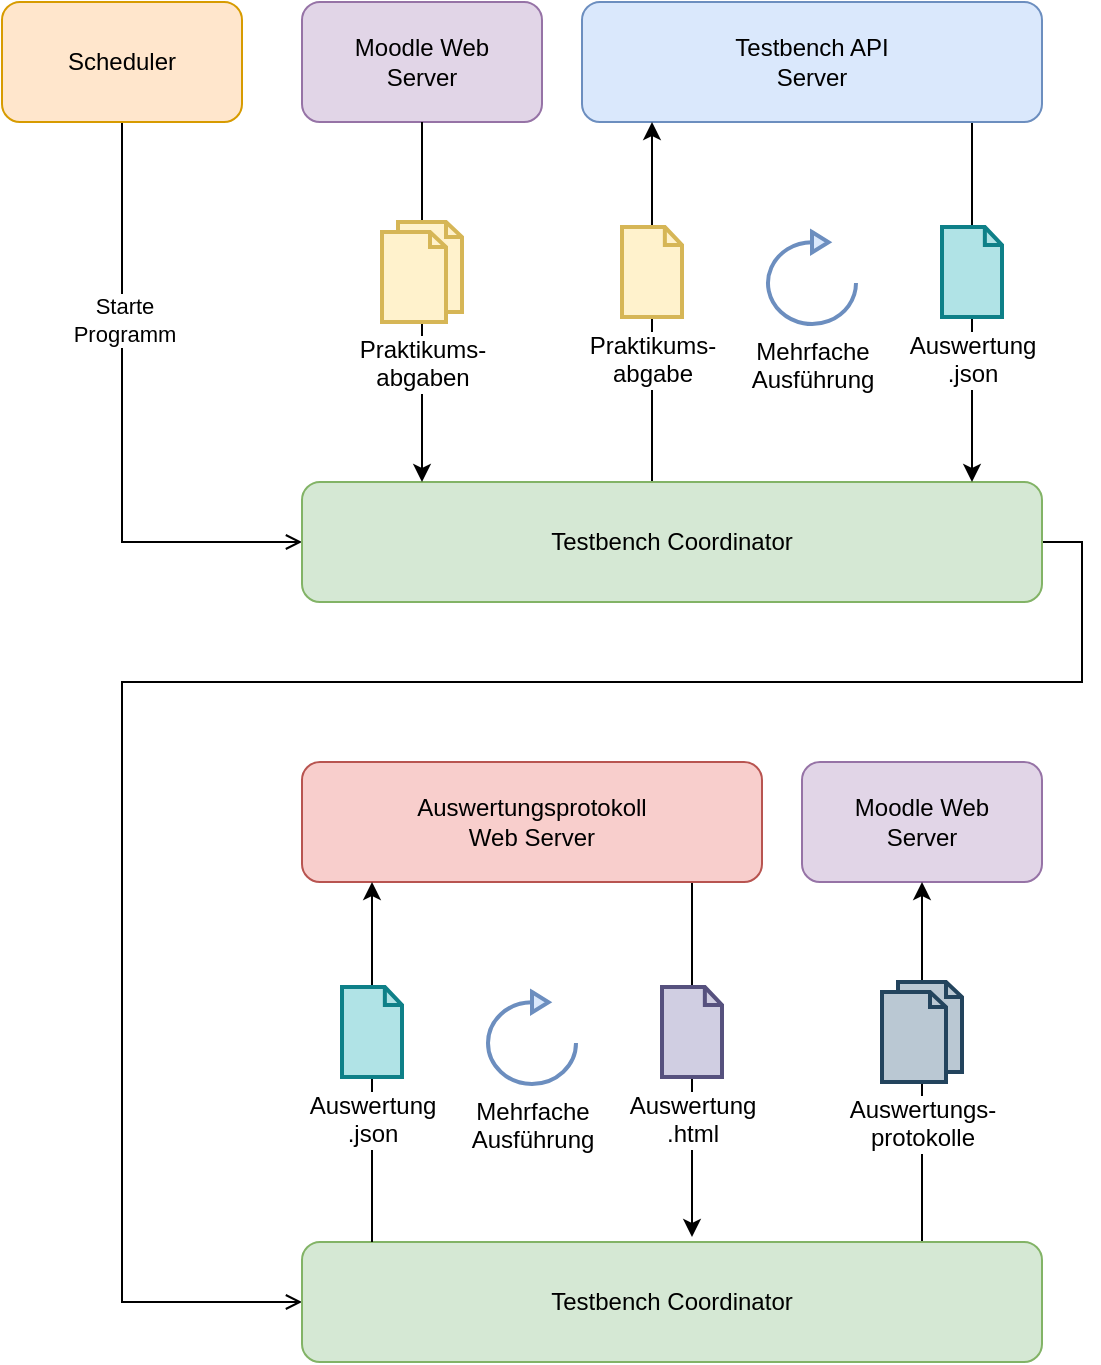 <mxfile version="14.6.13" type="device"><diagram id="10oipi11tYISPlhoy0fr" name="Seite-1"><mxGraphModel dx="1106" dy="756" grid="1" gridSize="10" guides="1" tooltips="1" connect="1" arrows="1" fold="1" page="1" pageScale="1" pageWidth="827" pageHeight="1169" math="0" shadow="0"><root><mxCell id="0"/><mxCell id="1" parent="0"/><mxCell id="zbqJUkEYw9GBBkDZthMZ-1" style="edgeStyle=orthogonalEdgeStyle;rounded=0;orthogonalLoop=1;jettySize=auto;html=1;fontColor=#000000;startArrow=none;startFill=0;endArrow=open;endFill=0;" parent="1" source="zbqJUkEYw9GBBkDZthMZ-3" target="zbqJUkEYw9GBBkDZthMZ-6" edge="1"><mxGeometry relative="1" as="geometry"><Array as="points"><mxPoint x="204" y="310"/></Array></mxGeometry></mxCell><mxCell id="zbqJUkEYw9GBBkDZthMZ-2" value="Starte&lt;br&gt;Programm" style="edgeLabel;html=1;align=center;verticalAlign=middle;resizable=0;points=[];fontColor=#000000;" parent="zbqJUkEYw9GBBkDZthMZ-1" vertex="1" connectable="0"><mxGeometry x="-0.339" y="1" relative="1" as="geometry"><mxPoint as="offset"/></mxGeometry></mxCell><mxCell id="zbqJUkEYw9GBBkDZthMZ-3" value="Scheduler" style="rounded=1;whiteSpace=wrap;html=1;fillColor=#ffe6cc;strokeColor=#d79b00;" parent="1" vertex="1"><mxGeometry x="144" y="40" width="120" height="60" as="geometry"/></mxCell><mxCell id="zbqJUkEYw9GBBkDZthMZ-4" style="edgeStyle=orthogonalEdgeStyle;rounded=0;orthogonalLoop=1;jettySize=auto;html=1;fontColor=#000000;startArrow=none;startFill=0;endArrow=none;endFill=0;" parent="1" target="zbqJUkEYw9GBBkDZthMZ-14" edge="1"><mxGeometry relative="1" as="geometry"><mxPoint x="469.0" y="280" as="sourcePoint"/><Array as="points"><mxPoint x="469" y="260"/><mxPoint x="469" y="260"/></Array></mxGeometry></mxCell><mxCell id="zbqJUkEYw9GBBkDZthMZ-5" style="edgeStyle=orthogonalEdgeStyle;rounded=0;orthogonalLoop=1;jettySize=auto;html=1;fontColor=#000000;startArrow=none;startFill=0;endArrow=open;endFill=0;exitX=1;exitY=0.5;exitDx=0;exitDy=0;" parent="1" source="zbqJUkEYw9GBBkDZthMZ-6" target="zbqJUkEYw9GBBkDZthMZ-19" edge="1"><mxGeometry relative="1" as="geometry"><Array as="points"><mxPoint x="684" y="310"/><mxPoint x="684" y="380"/><mxPoint x="204" y="380"/><mxPoint x="204" y="690"/></Array></mxGeometry></mxCell><mxCell id="zbqJUkEYw9GBBkDZthMZ-6" value="Testbench Coordinator" style="rounded=1;whiteSpace=wrap;html=1;fillColor=#d5e8d4;strokeColor=#82b366;" parent="1" vertex="1"><mxGeometry x="294" y="280" width="370" height="60" as="geometry"/></mxCell><mxCell id="zbqJUkEYw9GBBkDZthMZ-7" value="Moodle Web&lt;br&gt;Server" style="rounded=1;whiteSpace=wrap;html=1;fillColor=#e1d5e7;strokeColor=#9673a6;" parent="1" vertex="1"><mxGeometry x="294" y="40" width="120" height="60" as="geometry"/></mxCell><mxCell id="zbqJUkEYw9GBBkDZthMZ-8" style="edgeStyle=orthogonalEdgeStyle;rounded=0;orthogonalLoop=1;jettySize=auto;html=1;fontColor=#000000;startArrow=none;startFill=0;endArrow=none;endFill=0;" parent="1" target="zbqJUkEYw9GBBkDZthMZ-16" edge="1"><mxGeometry relative="1" as="geometry"><mxPoint x="629" y="100" as="sourcePoint"/><Array as="points"><mxPoint x="629" y="120"/><mxPoint x="629" y="120"/></Array></mxGeometry></mxCell><mxCell id="zbqJUkEYw9GBBkDZthMZ-9" value="Testbench API&lt;br&gt;Server" style="rounded=1;whiteSpace=wrap;html=1;fillColor=#dae8fc;strokeColor=#6c8ebf;" parent="1" vertex="1"><mxGeometry x="434" y="40" width="230" height="60" as="geometry"/></mxCell><mxCell id="zbqJUkEYw9GBBkDZthMZ-10" value="" style="endArrow=none;html=1;fontColor=#000000;" parent="1" source="zbqJUkEYw9GBBkDZthMZ-12" edge="1"><mxGeometry width="50" height="50" relative="1" as="geometry"><mxPoint x="374" y="130" as="sourcePoint"/><mxPoint x="354.0" y="100" as="targetPoint"/></mxGeometry></mxCell><mxCell id="zbqJUkEYw9GBBkDZthMZ-11" style="edgeStyle=orthogonalEdgeStyle;rounded=0;orthogonalLoop=1;jettySize=auto;html=1;fontColor=#000000;" parent="1" source="zbqJUkEYw9GBBkDZthMZ-12" target="zbqJUkEYw9GBBkDZthMZ-6" edge="1"><mxGeometry relative="1" as="geometry"><Array as="points"><mxPoint x="354" y="250"/><mxPoint x="354" y="250"/></Array></mxGeometry></mxCell><mxCell id="zbqJUkEYw9GBBkDZthMZ-12" value="Praktikums-&lt;br&gt;abgaben" style="html=1;verticalLabelPosition=bottom;align=center;labelBackgroundColor=#ffffff;verticalAlign=top;strokeWidth=2;strokeColor=#d6b656;shadow=0;dashed=0;shape=mxgraph.ios7.icons.documents;fillColor=#fff2cc;horizontal=1;" parent="1" vertex="1"><mxGeometry x="334" y="150" width="40" height="50" as="geometry"/></mxCell><mxCell id="zbqJUkEYw9GBBkDZthMZ-13" style="edgeStyle=orthogonalEdgeStyle;rounded=0;orthogonalLoop=1;jettySize=auto;html=1;fontColor=#000000;endArrow=classic;endFill=1;startArrow=none;startFill=0;" parent="1" source="zbqJUkEYw9GBBkDZthMZ-14" edge="1"><mxGeometry relative="1" as="geometry"><mxPoint x="469.0" y="100" as="targetPoint"/><Array as="points"><mxPoint x="469" y="110"/><mxPoint x="469" y="110"/></Array></mxGeometry></mxCell><mxCell id="zbqJUkEYw9GBBkDZthMZ-14" value="Praktikums-&lt;br&gt;abgabe" style="html=1;verticalLabelPosition=bottom;align=center;labelBackgroundColor=#ffffff;verticalAlign=top;strokeWidth=2;strokeColor=#d6b656;shadow=0;dashed=0;shape=mxgraph.ios7.icons.document;fillColor=#fff2cc;" parent="1" vertex="1"><mxGeometry x="454" y="152.5" width="30" height="45" as="geometry"/></mxCell><mxCell id="zbqJUkEYw9GBBkDZthMZ-15" style="edgeStyle=orthogonalEdgeStyle;rounded=0;orthogonalLoop=1;jettySize=auto;html=1;fontColor=#000000;startArrow=none;startFill=0;endArrow=classic;endFill=1;" parent="1" source="zbqJUkEYw9GBBkDZthMZ-16" edge="1"><mxGeometry relative="1" as="geometry"><mxPoint x="629" y="280" as="targetPoint"/><Array as="points"><mxPoint x="629" y="250"/><mxPoint x="629" y="250"/></Array></mxGeometry></mxCell><mxCell id="zbqJUkEYw9GBBkDZthMZ-16" value="Auswertung&lt;br&gt;.json" style="html=1;verticalLabelPosition=bottom;align=center;labelBackgroundColor=#ffffff;verticalAlign=top;strokeWidth=2;strokeColor=#0e8088;shadow=0;dashed=0;shape=mxgraph.ios7.icons.document;fillColor=#b0e3e6;" parent="1" vertex="1"><mxGeometry x="614" y="152.5" width="30" height="45" as="geometry"/></mxCell><mxCell id="zbqJUkEYw9GBBkDZthMZ-17" value="Mehrfache&lt;br&gt;Ausführung" style="html=1;verticalLabelPosition=bottom;align=center;labelBackgroundColor=#ffffff;verticalAlign=top;strokeWidth=2;strokeColor=#6c8ebf;shadow=0;dashed=0;shape=mxgraph.ios7.icons.reload;fillColor=#dae8fc;" parent="1" vertex="1"><mxGeometry x="527" y="155" width="44" height="46" as="geometry"/></mxCell><mxCell id="zbqJUkEYw9GBBkDZthMZ-18" style="edgeStyle=orthogonalEdgeStyle;rounded=0;orthogonalLoop=1;jettySize=auto;html=1;entryX=0.5;entryY=0.6;entryDx=0;entryDy=0;entryPerimeter=0;fontColor=#000000;endArrow=none;endFill=0;" parent="1" target="zbqJUkEYw9GBBkDZthMZ-22" edge="1"><mxGeometry relative="1" as="geometry"><mxPoint x="604" y="660" as="sourcePoint"/><Array as="points"><mxPoint x="604" y="650"/><mxPoint x="604" y="650"/></Array></mxGeometry></mxCell><mxCell id="zbqJUkEYw9GBBkDZthMZ-19" value="Testbench Coordinator" style="rounded=1;whiteSpace=wrap;html=1;fillColor=#d5e8d4;strokeColor=#82b366;" parent="1" vertex="1"><mxGeometry x="294" y="660" width="370" height="60" as="geometry"/></mxCell><mxCell id="zbqJUkEYw9GBBkDZthMZ-20" value="Moodle Web&lt;br&gt;Server" style="rounded=1;whiteSpace=wrap;html=1;fillColor=#e1d5e7;strokeColor=#9673a6;" parent="1" vertex="1"><mxGeometry x="544" y="420" width="120" height="60" as="geometry"/></mxCell><mxCell id="zbqJUkEYw9GBBkDZthMZ-21" style="edgeStyle=orthogonalEdgeStyle;rounded=0;orthogonalLoop=1;jettySize=auto;html=1;fontColor=#000000;" parent="1" source="zbqJUkEYw9GBBkDZthMZ-22" target="zbqJUkEYw9GBBkDZthMZ-20" edge="1"><mxGeometry relative="1" as="geometry"/></mxCell><mxCell id="zbqJUkEYw9GBBkDZthMZ-22" value="Auswertungs-&lt;br&gt;protokolle" style="html=1;verticalLabelPosition=bottom;align=center;labelBackgroundColor=#ffffff;verticalAlign=top;strokeWidth=2;shadow=0;dashed=0;shape=mxgraph.ios7.icons.documents;horizontal=1;fillColor=#bac8d3;strokeColor=#23445d;" parent="1" vertex="1"><mxGeometry x="584" y="530" width="40" height="50" as="geometry"/></mxCell><mxCell id="zbqJUkEYw9GBBkDZthMZ-23" style="edgeStyle=orthogonalEdgeStyle;rounded=0;orthogonalLoop=1;jettySize=auto;html=1;fontColor=#000000;startArrow=none;startFill=0;endArrow=none;endFill=0;" parent="1" target="zbqJUkEYw9GBBkDZthMZ-27" edge="1"><mxGeometry relative="1" as="geometry"><mxPoint x="329.0" y="660" as="sourcePoint"/><Array as="points"><mxPoint x="329" y="640"/><mxPoint x="329" y="640"/></Array></mxGeometry></mxCell><mxCell id="zbqJUkEYw9GBBkDZthMZ-24" style="edgeStyle=orthogonalEdgeStyle;rounded=0;orthogonalLoop=1;jettySize=auto;html=1;fontColor=#000000;startArrow=none;startFill=0;endArrow=none;endFill=0;" parent="1" target="zbqJUkEYw9GBBkDZthMZ-29" edge="1"><mxGeometry relative="1" as="geometry"><mxPoint x="489.0" y="480" as="sourcePoint"/><Array as="points"><mxPoint x="489" y="500"/><mxPoint x="489" y="500"/></Array></mxGeometry></mxCell><mxCell id="zbqJUkEYw9GBBkDZthMZ-25" value="Auswertungsprotokoll&lt;br&gt;Web Server" style="rounded=1;whiteSpace=wrap;html=1;fillColor=#f8cecc;strokeColor=#b85450;" parent="1" vertex="1"><mxGeometry x="294" y="420" width="230" height="60" as="geometry"/></mxCell><mxCell id="zbqJUkEYw9GBBkDZthMZ-26" style="edgeStyle=orthogonalEdgeStyle;rounded=0;orthogonalLoop=1;jettySize=auto;html=1;fontColor=#000000;endArrow=classic;endFill=1;startArrow=none;startFill=0;" parent="1" source="zbqJUkEYw9GBBkDZthMZ-27" edge="1"><mxGeometry relative="1" as="geometry"><mxPoint x="329.0" y="480" as="targetPoint"/><Array as="points"><mxPoint x="329" y="490"/><mxPoint x="329" y="490"/></Array></mxGeometry></mxCell><mxCell id="zbqJUkEYw9GBBkDZthMZ-27" value="Auswertung&lt;br&gt;.json" style="html=1;verticalLabelPosition=bottom;align=center;labelBackgroundColor=#ffffff;verticalAlign=top;strokeWidth=2;strokeColor=#0e8088;shadow=0;dashed=0;shape=mxgraph.ios7.icons.document;fillColor=#b0e3e6;" parent="1" vertex="1"><mxGeometry x="314" y="532.5" width="30" height="45" as="geometry"/></mxCell><mxCell id="zbqJUkEYw9GBBkDZthMZ-28" value="" style="edgeStyle=orthogonalEdgeStyle;rounded=0;orthogonalLoop=1;jettySize=auto;html=1;fontColor=#000000;startArrow=none;startFill=0;endArrow=classic;endFill=1;" parent="1" source="zbqJUkEYw9GBBkDZthMZ-29" edge="1"><mxGeometry relative="1" as="geometry"><mxPoint x="489.0" y="657.5" as="targetPoint"/></mxGeometry></mxCell><mxCell id="zbqJUkEYw9GBBkDZthMZ-29" value="Auswertung&lt;br&gt;.html" style="html=1;verticalLabelPosition=bottom;align=center;labelBackgroundColor=#ffffff;verticalAlign=top;strokeWidth=2;strokeColor=#56517e;shadow=0;dashed=0;shape=mxgraph.ios7.icons.document;fillColor=#d0cee2;" parent="1" vertex="1"><mxGeometry x="474" y="532.5" width="30" height="45" as="geometry"/></mxCell><mxCell id="zbqJUkEYw9GBBkDZthMZ-30" value="Mehrfache&lt;br&gt;Ausführung" style="html=1;verticalLabelPosition=bottom;align=center;labelBackgroundColor=#ffffff;verticalAlign=top;strokeWidth=2;strokeColor=#6c8ebf;shadow=0;dashed=0;shape=mxgraph.ios7.icons.reload;fillColor=#dae8fc;" parent="1" vertex="1"><mxGeometry x="387" y="535" width="44" height="46" as="geometry"/></mxCell></root></mxGraphModel></diagram></mxfile>